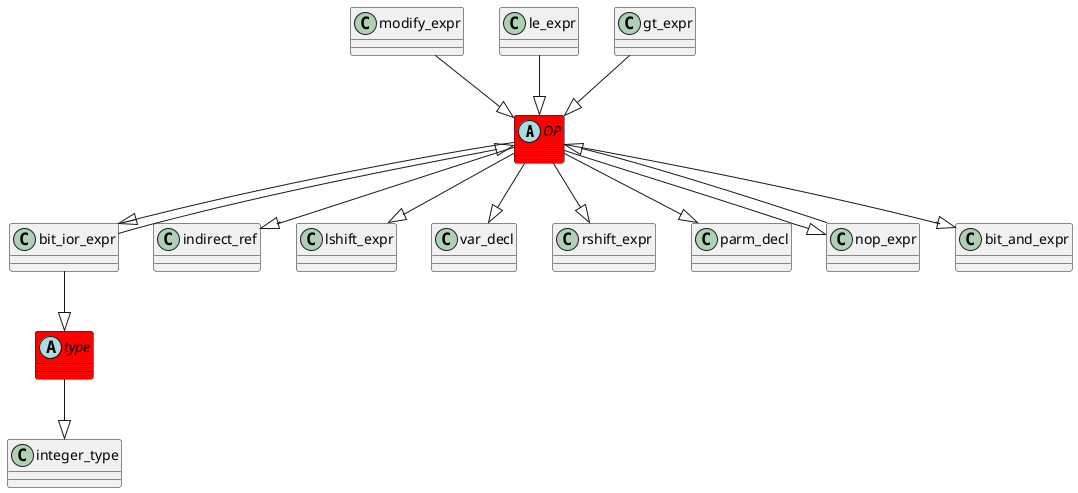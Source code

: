 @startuml
abstract class	OP	 #red	
OP	 --|> 	bit_ior_expr	
modify_expr	 --|> 	OP	
abstract class	type	 #red	
type	 --|> 	integer_type	
bit_ior_expr	 --|> 	type	
OP	 --|> 	indirect_ref	
bit_ior_expr	 --|> 	OP	
OP	 --|> 	lshift_expr	
OP	 --|> 	var_decl	
OP	 --|> 	rshift_expr	
le_expr	 --|> 	OP	
gt_expr	 --|> 	OP	
OP	 --|> 	parm_decl	
nop_expr	 --|> 	OP	
OP	 --|> 	nop_expr	
OP	 --|> 	bit_and_expr	
@enduml
